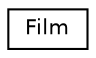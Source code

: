 digraph G
{
  edge [fontname="Helvetica",fontsize="10",labelfontname="Helvetica",labelfontsize="10"];
  node [fontname="Helvetica",fontsize="10",shape=record];
  rankdir=LR;
  Node1 [label="Film",height=0.2,width=0.4,color="black", fillcolor="white", style="filled",URL="$d6/dbe/classFilm.html"];
}
